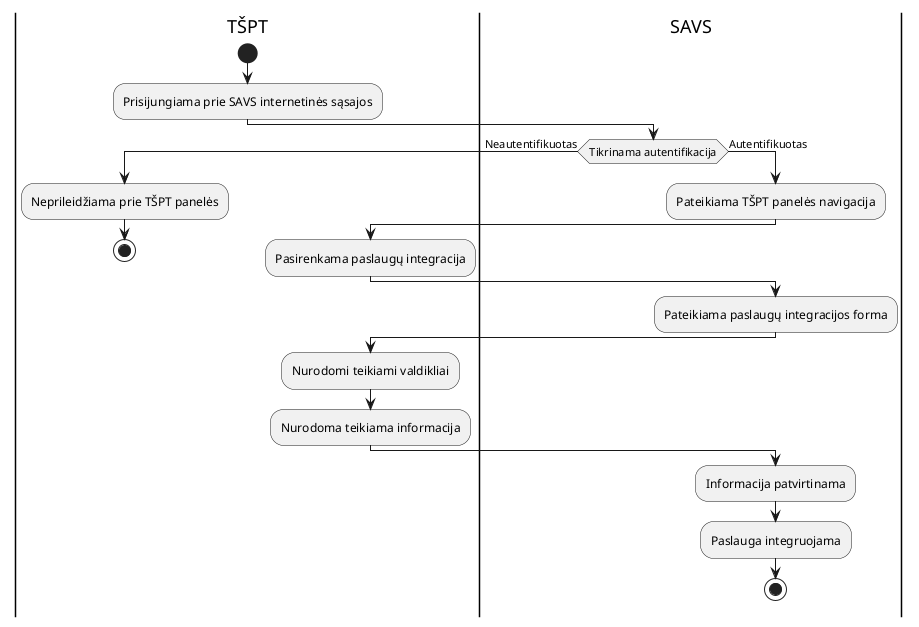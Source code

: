 @startuml

|TŠPT|
start
:Prisijungiama prie SAVS internetinės sąsajos;
|SAVS|
if (Tikrinama autentifikacija) then (Neautentifikuotas)
|TŠPT|
:Neprileidžiama prie TŠPT panelės;
stop
else (Autentifikuotas)
|SAVS|
:Pateikiama TŠPT panelės navigacija;
|TŠPT|
:Pasirenkama paslaugų integracija;
|SAVS|
:Pateikiama paslaugų integracijos forma;
|TŠPT|
:Nurodomi teikiami valdikliai;
:Nurodoma teikiama informacija;
|SAVS|
:Informacija patvirtinama;
:Paslauga integruojama;
stop

@enduml